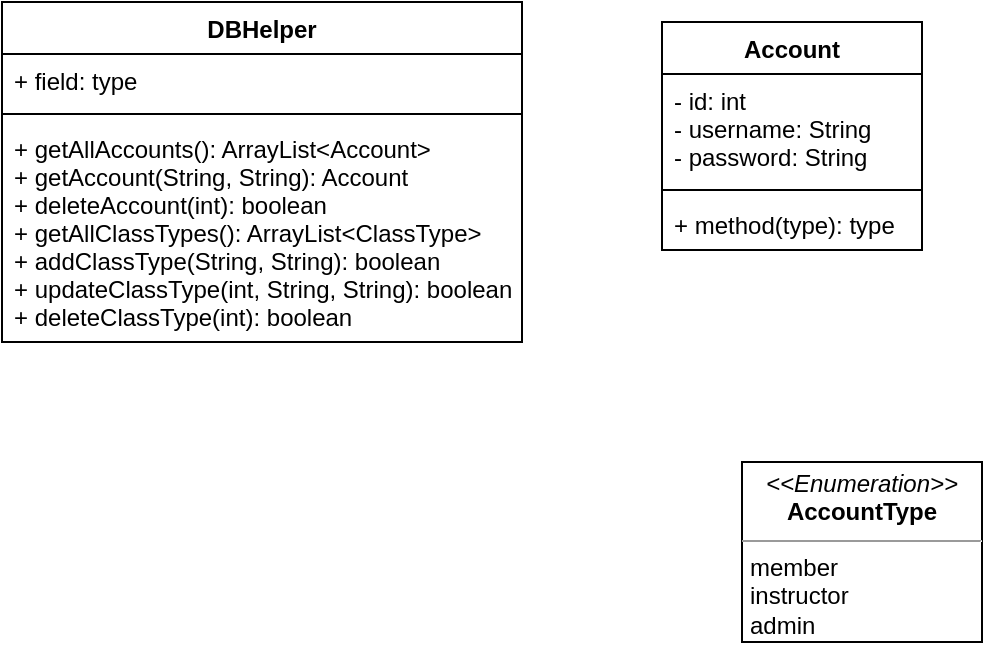 <mxfile version="15.5.4" type="github">
  <diagram id="r9LukguNuFY0iW474rzD" name="Page-1">
    <mxGraphModel dx="1278" dy="579" grid="1" gridSize="10" guides="1" tooltips="1" connect="1" arrows="1" fold="1" page="1" pageScale="1" pageWidth="850" pageHeight="1100" math="0" shadow="0">
      <root>
        <mxCell id="0" />
        <mxCell id="1" parent="0" />
        <mxCell id="3oLsSBeNxXqcnnfzkrJS-1" value="DBHelper" style="swimlane;fontStyle=1;align=center;verticalAlign=top;childLayout=stackLayout;horizontal=1;startSize=26;horizontalStack=0;resizeParent=1;resizeParentMax=0;resizeLast=0;collapsible=1;marginBottom=0;" vertex="1" parent="1">
          <mxGeometry x="240" y="40" width="260" height="170" as="geometry" />
        </mxCell>
        <mxCell id="3oLsSBeNxXqcnnfzkrJS-2" value="+ field: type" style="text;strokeColor=none;fillColor=none;align=left;verticalAlign=top;spacingLeft=4;spacingRight=4;overflow=hidden;rotatable=0;points=[[0,0.5],[1,0.5]];portConstraint=eastwest;" vertex="1" parent="3oLsSBeNxXqcnnfzkrJS-1">
          <mxGeometry y="26" width="260" height="26" as="geometry" />
        </mxCell>
        <mxCell id="3oLsSBeNxXqcnnfzkrJS-3" value="" style="line;strokeWidth=1;fillColor=none;align=left;verticalAlign=middle;spacingTop=-1;spacingLeft=3;spacingRight=3;rotatable=0;labelPosition=right;points=[];portConstraint=eastwest;" vertex="1" parent="3oLsSBeNxXqcnnfzkrJS-1">
          <mxGeometry y="52" width="260" height="8" as="geometry" />
        </mxCell>
        <mxCell id="3oLsSBeNxXqcnnfzkrJS-4" value="+ getAllAccounts(): ArrayList&lt;Account&gt;&#xa;+ getAccount(String, String): Account&#xa;+ deleteAccount(int): boolean&#xa;+ getAllClassTypes(): ArrayList&lt;ClassType&gt;&#xa;+ addClassType(String, String): boolean&#xa;+ updateClassType(int, String, String): boolean&#xa;+ deleteClassType(int): boolean" style="text;strokeColor=none;fillColor=none;align=left;verticalAlign=top;spacingLeft=4;spacingRight=4;overflow=hidden;rotatable=0;points=[[0,0.5],[1,0.5]];portConstraint=eastwest;" vertex="1" parent="3oLsSBeNxXqcnnfzkrJS-1">
          <mxGeometry y="60" width="260" height="110" as="geometry" />
        </mxCell>
        <mxCell id="3oLsSBeNxXqcnnfzkrJS-5" value="Account" style="swimlane;fontStyle=1;align=center;verticalAlign=top;childLayout=stackLayout;horizontal=1;startSize=26;horizontalStack=0;resizeParent=1;resizeParentMax=0;resizeLast=0;collapsible=1;marginBottom=0;" vertex="1" parent="1">
          <mxGeometry x="570" y="50" width="130" height="114" as="geometry" />
        </mxCell>
        <mxCell id="3oLsSBeNxXqcnnfzkrJS-6" value="- id: int&#xa;- username: String&#xa;- password: String" style="text;strokeColor=none;fillColor=none;align=left;verticalAlign=top;spacingLeft=4;spacingRight=4;overflow=hidden;rotatable=0;points=[[0,0.5],[1,0.5]];portConstraint=eastwest;" vertex="1" parent="3oLsSBeNxXqcnnfzkrJS-5">
          <mxGeometry y="26" width="130" height="54" as="geometry" />
        </mxCell>
        <mxCell id="3oLsSBeNxXqcnnfzkrJS-7" value="" style="line;strokeWidth=1;fillColor=none;align=left;verticalAlign=middle;spacingTop=-1;spacingLeft=3;spacingRight=3;rotatable=0;labelPosition=right;points=[];portConstraint=eastwest;" vertex="1" parent="3oLsSBeNxXqcnnfzkrJS-5">
          <mxGeometry y="80" width="130" height="8" as="geometry" />
        </mxCell>
        <mxCell id="3oLsSBeNxXqcnnfzkrJS-8" value="+ method(type): type" style="text;strokeColor=none;fillColor=none;align=left;verticalAlign=top;spacingLeft=4;spacingRight=4;overflow=hidden;rotatable=0;points=[[0,0.5],[1,0.5]];portConstraint=eastwest;" vertex="1" parent="3oLsSBeNxXqcnnfzkrJS-5">
          <mxGeometry y="88" width="130" height="26" as="geometry" />
        </mxCell>
        <mxCell id="3oLsSBeNxXqcnnfzkrJS-14" value="&lt;p style=&quot;margin: 0px ; margin-top: 4px ; text-align: center&quot;&gt;&lt;i&gt;&amp;lt;&amp;lt;Enumeration&amp;gt;&amp;gt;&lt;/i&gt;&lt;br&gt;&lt;b&gt;AccountType&lt;/b&gt;&lt;/p&gt;&lt;hr size=&quot;1&quot;&gt;&lt;p style=&quot;margin: 0px ; margin-left: 4px&quot;&gt;member&lt;/p&gt;&lt;p style=&quot;margin: 0px ; margin-left: 4px&quot;&gt;instructor&lt;/p&gt;&lt;p style=&quot;margin: 0px ; margin-left: 4px&quot;&gt;admin&lt;/p&gt;" style="verticalAlign=top;align=left;overflow=fill;fontSize=12;fontFamily=Helvetica;html=1;" vertex="1" parent="1">
          <mxGeometry x="610" y="270" width="120" height="90" as="geometry" />
        </mxCell>
      </root>
    </mxGraphModel>
  </diagram>
</mxfile>
